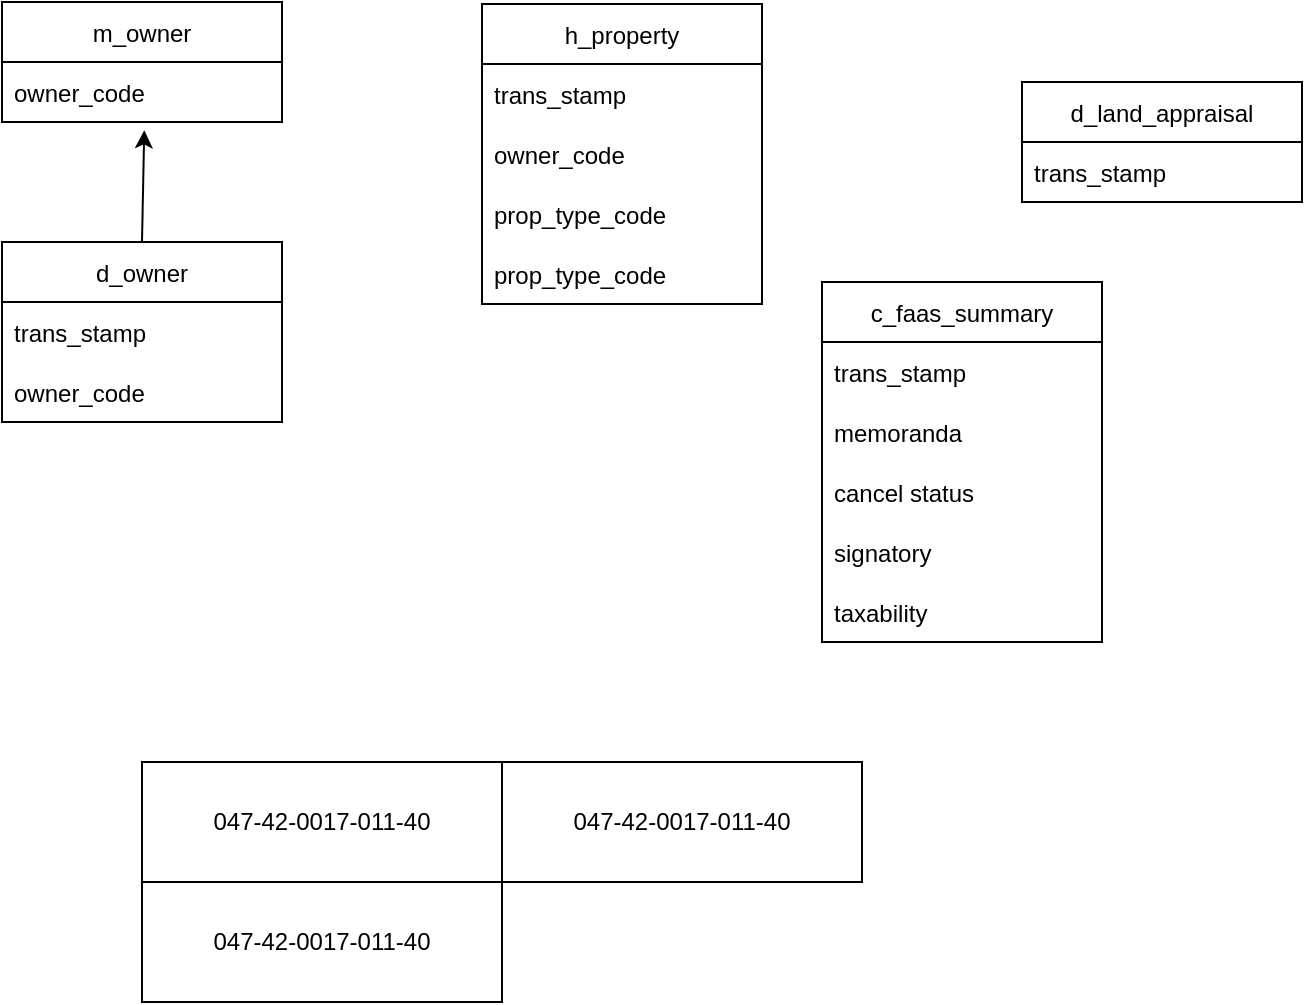 <mxfile>
    <diagram id="LzEXU4NVCMJs-n9F308H" name="Page-1">
        <mxGraphModel dx="1012" dy="655" grid="1" gridSize="10" guides="1" tooltips="1" connect="1" arrows="1" fold="1" page="1" pageScale="1" pageWidth="850" pageHeight="1100" math="0" shadow="0">
            <root>
                <mxCell id="0"/>
                <mxCell id="1" parent="0"/>
                <mxCell id="5" value="c_faas_summary" style="swimlane;fontStyle=0;childLayout=stackLayout;horizontal=1;startSize=30;horizontalStack=0;resizeParent=1;resizeParentMax=0;resizeLast=0;collapsible=1;marginBottom=0;" vertex="1" parent="1">
                    <mxGeometry x="460" y="190" width="140" height="180" as="geometry"/>
                </mxCell>
                <mxCell id="6" value="trans_stamp" style="text;strokeColor=none;fillColor=none;align=left;verticalAlign=middle;spacingLeft=4;spacingRight=4;overflow=hidden;points=[[0,0.5],[1,0.5]];portConstraint=eastwest;rotatable=0;" vertex="1" parent="5">
                    <mxGeometry y="30" width="140" height="30" as="geometry"/>
                </mxCell>
                <mxCell id="7" value="memoranda" style="text;strokeColor=none;fillColor=none;align=left;verticalAlign=middle;spacingLeft=4;spacingRight=4;overflow=hidden;points=[[0,0.5],[1,0.5]];portConstraint=eastwest;rotatable=0;" vertex="1" parent="5">
                    <mxGeometry y="60" width="140" height="30" as="geometry"/>
                </mxCell>
                <mxCell id="8" value="cancel status" style="text;strokeColor=none;fillColor=none;align=left;verticalAlign=middle;spacingLeft=4;spacingRight=4;overflow=hidden;points=[[0,0.5],[1,0.5]];portConstraint=eastwest;rotatable=0;" vertex="1" parent="5">
                    <mxGeometry y="90" width="140" height="30" as="geometry"/>
                </mxCell>
                <mxCell id="13" value="signatory " style="text;strokeColor=none;fillColor=none;align=left;verticalAlign=middle;spacingLeft=4;spacingRight=4;overflow=hidden;points=[[0,0.5],[1,0.5]];portConstraint=eastwest;rotatable=0;" vertex="1" parent="5">
                    <mxGeometry y="120" width="140" height="30" as="geometry"/>
                </mxCell>
                <mxCell id="14" value="taxability" style="text;strokeColor=none;fillColor=none;align=left;verticalAlign=middle;spacingLeft=4;spacingRight=4;overflow=hidden;points=[[0,0.5],[1,0.5]];portConstraint=eastwest;rotatable=0;" vertex="1" parent="5">
                    <mxGeometry y="150" width="140" height="30" as="geometry"/>
                </mxCell>
                <mxCell id="9" value="d_owner" style="swimlane;fontStyle=0;childLayout=stackLayout;horizontal=1;startSize=30;horizontalStack=0;resizeParent=1;resizeParentMax=0;resizeLast=0;collapsible=1;marginBottom=0;" vertex="1" parent="1">
                    <mxGeometry x="50" y="170" width="140" height="90" as="geometry"/>
                </mxCell>
                <mxCell id="10" value="trans_stamp" style="text;strokeColor=none;fillColor=none;align=left;verticalAlign=middle;spacingLeft=4;spacingRight=4;overflow=hidden;points=[[0,0.5],[1,0.5]];portConstraint=eastwest;rotatable=0;" vertex="1" parent="9">
                    <mxGeometry y="30" width="140" height="30" as="geometry"/>
                </mxCell>
                <mxCell id="12" value="owner_code" style="text;strokeColor=none;fillColor=none;align=left;verticalAlign=middle;spacingLeft=4;spacingRight=4;overflow=hidden;points=[[0,0.5],[1,0.5]];portConstraint=eastwest;rotatable=0;" vertex="1" parent="9">
                    <mxGeometry y="60" width="140" height="30" as="geometry"/>
                </mxCell>
                <mxCell id="15" value="d_land_appraisal" style="swimlane;fontStyle=0;childLayout=stackLayout;horizontal=1;startSize=30;horizontalStack=0;resizeParent=1;resizeParentMax=0;resizeLast=0;collapsible=1;marginBottom=0;" vertex="1" parent="1">
                    <mxGeometry x="560" y="90" width="140" height="60" as="geometry"/>
                </mxCell>
                <mxCell id="16" value="trans_stamp" style="text;strokeColor=none;fillColor=none;align=left;verticalAlign=middle;spacingLeft=4;spacingRight=4;overflow=hidden;points=[[0,0.5],[1,0.5]];portConstraint=eastwest;rotatable=0;" vertex="1" parent="15">
                    <mxGeometry y="30" width="140" height="30" as="geometry"/>
                </mxCell>
                <mxCell id="21" value="m_owner" style="swimlane;fontStyle=0;childLayout=stackLayout;horizontal=1;startSize=30;horizontalStack=0;resizeParent=1;resizeParentMax=0;resizeLast=0;collapsible=1;marginBottom=0;" vertex="1" parent="1">
                    <mxGeometry x="50" y="50" width="140" height="60" as="geometry"/>
                </mxCell>
                <mxCell id="24" value="" style="endArrow=classic;html=1;exitX=0.5;exitY=0;exitDx=0;exitDy=0;entryX=0.508;entryY=1.138;entryDx=0;entryDy=0;entryPerimeter=0;" edge="1" parent="1" source="9" target="23">
                    <mxGeometry width="50" height="50" relative="1" as="geometry">
                        <mxPoint x="280" y="160" as="sourcePoint"/>
                        <mxPoint x="330" y="110" as="targetPoint"/>
                    </mxGeometry>
                </mxCell>
                <mxCell id="23" value="owner_code" style="text;strokeColor=none;fillColor=none;align=left;verticalAlign=middle;spacingLeft=4;spacingRight=4;overflow=hidden;points=[[0,0.5],[1,0.5]];portConstraint=eastwest;rotatable=0;" vertex="1" parent="1">
                    <mxGeometry x="50" y="80" width="140" height="30" as="geometry"/>
                </mxCell>
                <mxCell id="29" value="h_property" style="swimlane;fontStyle=0;childLayout=stackLayout;horizontal=1;startSize=30;horizontalStack=0;resizeParent=1;resizeParentMax=0;resizeLast=0;collapsible=1;marginBottom=0;" vertex="1" parent="1">
                    <mxGeometry x="290" y="51" width="140" height="150" as="geometry"/>
                </mxCell>
                <mxCell id="30" value="trans_stamp" style="text;strokeColor=none;fillColor=none;align=left;verticalAlign=middle;spacingLeft=4;spacingRight=4;overflow=hidden;points=[[0,0.5],[1,0.5]];portConstraint=eastwest;rotatable=0;" vertex="1" parent="29">
                    <mxGeometry y="30" width="140" height="30" as="geometry"/>
                </mxCell>
                <mxCell id="31" value="owner_code" style="text;strokeColor=none;fillColor=none;align=left;verticalAlign=middle;spacingLeft=4;spacingRight=4;overflow=hidden;points=[[0,0.5],[1,0.5]];portConstraint=eastwest;rotatable=0;" vertex="1" parent="29">
                    <mxGeometry y="60" width="140" height="30" as="geometry"/>
                </mxCell>
                <mxCell id="32" value="prop_type_code   " style="text;strokeColor=none;fillColor=none;align=left;verticalAlign=middle;spacingLeft=4;spacingRight=4;overflow=hidden;points=[[0,0.5],[1,0.5]];portConstraint=eastwest;rotatable=0;" vertex="1" parent="29">
                    <mxGeometry y="90" width="140" height="30" as="geometry"/>
                </mxCell>
                <mxCell id="33" value="prop_type_code   " style="text;strokeColor=none;fillColor=none;align=left;verticalAlign=middle;spacingLeft=4;spacingRight=4;overflow=hidden;points=[[0,0.5],[1,0.5]];portConstraint=eastwest;rotatable=0;" vertex="1" parent="29">
                    <mxGeometry y="120" width="140" height="30" as="geometry"/>
                </mxCell>
                <mxCell id="34" value="047-42-0017-011-40" style="rounded=0;whiteSpace=wrap;html=1;" vertex="1" parent="1">
                    <mxGeometry x="120" y="430" width="180" height="60" as="geometry"/>
                </mxCell>
                <mxCell id="35" value="047-42-0017-011-40" style="rounded=0;whiteSpace=wrap;html=1;" vertex="1" parent="1">
                    <mxGeometry x="120" y="490" width="180" height="60" as="geometry"/>
                </mxCell>
                <mxCell id="36" value="047-42-0017-011-40" style="rounded=0;whiteSpace=wrap;html=1;" vertex="1" parent="1">
                    <mxGeometry x="300" y="430" width="180" height="60" as="geometry"/>
                </mxCell>
            </root>
        </mxGraphModel>
    </diagram>
</mxfile>